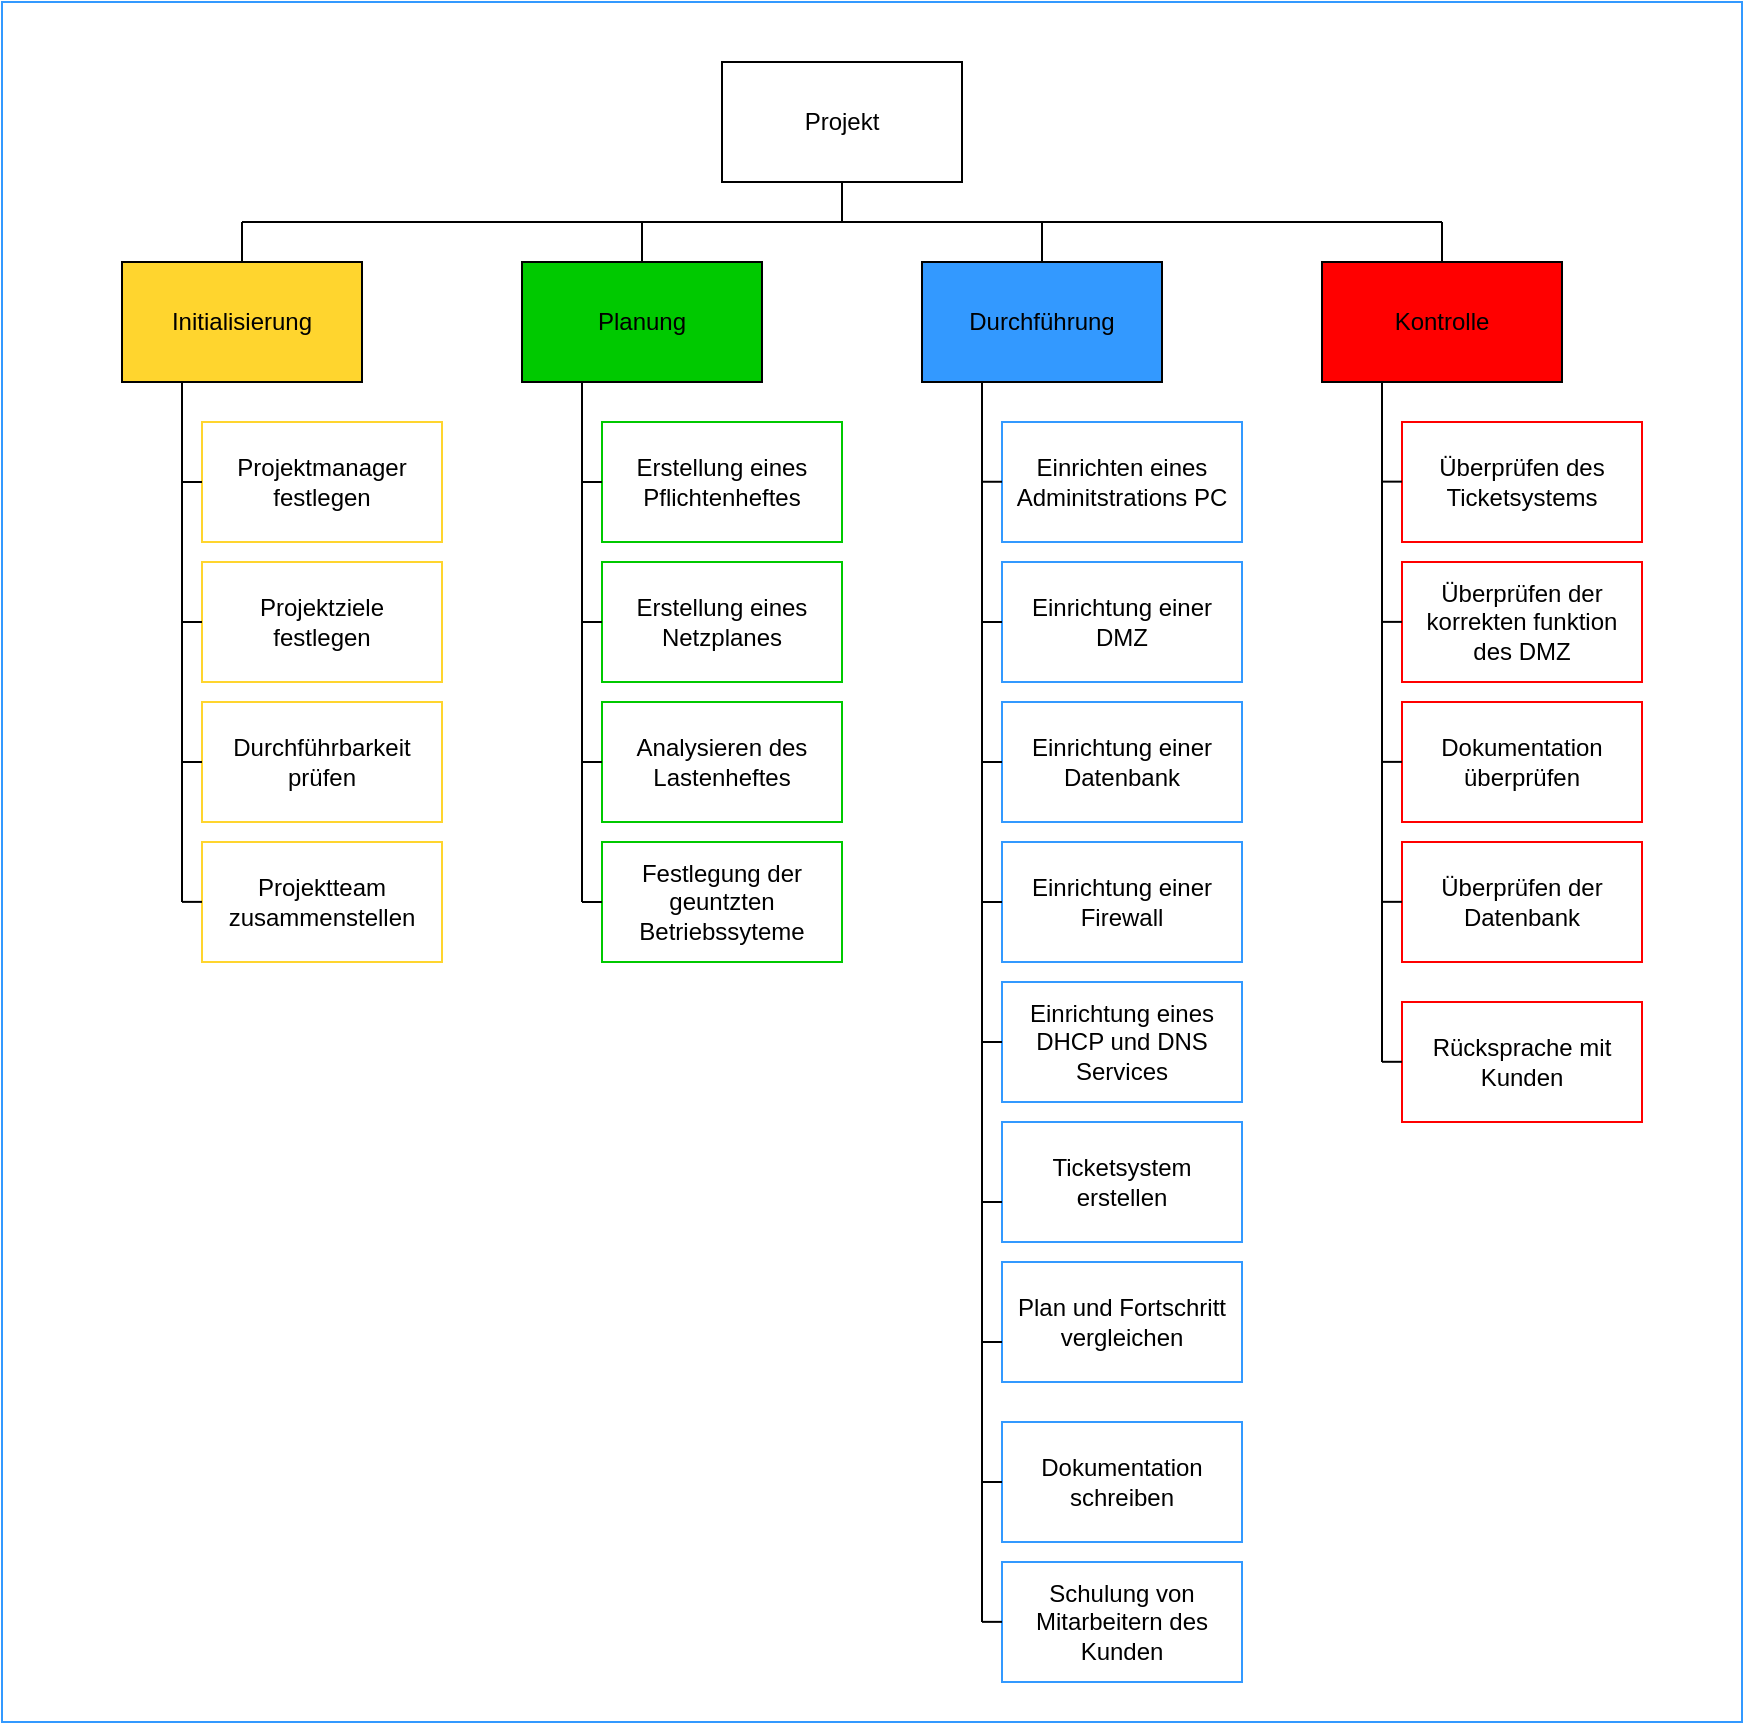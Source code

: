 <mxfile version="15.8.3"><diagram id="4LkO6gU7XlUfmfunO3_P" name="Page-1"><mxGraphModel dx="1422" dy="780" grid="1" gridSize="10" guides="1" tooltips="1" connect="1" arrows="1" fold="1" page="1" pageScale="1" pageWidth="827" pageHeight="1169" math="0" shadow="0"><root><mxCell id="0"/><mxCell id="1" parent="0"/><mxCell id="lVji3-vMwO6--En8SLaD-69" value="" style="rounded=0;whiteSpace=wrap;html=1;strokeColor=#3399FF;fillColor=#FFFFFF;" vertex="1" parent="1"><mxGeometry x="60" y="110" width="870" height="860" as="geometry"/></mxCell><mxCell id="lVji3-vMwO6--En8SLaD-1" value="Projekt" style="rounded=0;whiteSpace=wrap;html=1;" vertex="1" parent="1"><mxGeometry x="420" y="140" width="120" height="60" as="geometry"/></mxCell><mxCell id="lVji3-vMwO6--En8SLaD-2" value="Initialisierung" style="whiteSpace=wrap;html=1;fillColor=#FFD52E;strokeColor=#000000;" vertex="1" parent="1"><mxGeometry x="120" y="240" width="120" height="60" as="geometry"/></mxCell><mxCell id="lVji3-vMwO6--En8SLaD-3" value="Projektmanager festlegen" style="whiteSpace=wrap;html=1;strokeColor=#FFD52E;" vertex="1" parent="1"><mxGeometry x="160" y="320" width="120" height="60" as="geometry"/></mxCell><mxCell id="lVji3-vMwO6--En8SLaD-5" value="&lt;div&gt;Projektziele&lt;/div&gt;&lt;div&gt;festlegen&lt;/div&gt;" style="whiteSpace=wrap;html=1;strokeColor=#FFD52E;" vertex="1" parent="1"><mxGeometry x="160" y="390" width="120" height="60" as="geometry"/></mxCell><mxCell id="lVji3-vMwO6--En8SLaD-6" value="Durchführbarkeit prüfen" style="whiteSpace=wrap;html=1;strokeColor=#FFD52E;" vertex="1" parent="1"><mxGeometry x="160" y="460" width="120" height="60" as="geometry"/></mxCell><mxCell id="lVji3-vMwO6--En8SLaD-7" value="Planung" style="rounded=0;whiteSpace=wrap;html=1;fillColor=#00C900;" vertex="1" parent="1"><mxGeometry x="320" y="240" width="120" height="60" as="geometry"/></mxCell><mxCell id="lVji3-vMwO6--En8SLaD-8" value="Dokumentation schreiben" style="rounded=0;whiteSpace=wrap;html=1;strokeColor=#3399FF;" vertex="1" parent="1"><mxGeometry x="560" y="820" width="120" height="60" as="geometry"/></mxCell><mxCell id="lVji3-vMwO6--En8SLaD-9" value="Plan und Fortschritt vergleichen" style="rounded=0;whiteSpace=wrap;html=1;strokeColor=#3399FF;" vertex="1" parent="1"><mxGeometry x="560" y="740" width="120" height="60" as="geometry"/></mxCell><mxCell id="lVji3-vMwO6--En8SLaD-10" value="Durchführung" style="rounded=0;whiteSpace=wrap;html=1;fillColor=#3399FF;" vertex="1" parent="1"><mxGeometry x="520" y="240" width="120" height="60" as="geometry"/></mxCell><mxCell id="lVji3-vMwO6--En8SLaD-11" value="Analysieren des Lastenheftes" style="rounded=0;whiteSpace=wrap;html=1;strokeColor=#00C900;" vertex="1" parent="1"><mxGeometry x="360" y="460" width="120" height="60" as="geometry"/></mxCell><mxCell id="lVji3-vMwO6--En8SLaD-12" value="Erstellung eines Netzplanes" style="rounded=0;whiteSpace=wrap;html=1;strokeColor=#00C900;" vertex="1" parent="1"><mxGeometry x="360" y="390" width="120" height="60" as="geometry"/></mxCell><mxCell id="lVji3-vMwO6--En8SLaD-13" value="Erstellung eines Pflichtenheftes" style="rounded=0;whiteSpace=wrap;html=1;strokeColor=#00C900;" vertex="1" parent="1"><mxGeometry x="360" y="320" width="120" height="60" as="geometry"/></mxCell><mxCell id="lVji3-vMwO6--En8SLaD-15" value="Einrichten eines Adminitstrations PC " style="rounded=0;whiteSpace=wrap;html=1;strokeColor=#3399FF;" vertex="1" parent="1"><mxGeometry x="560" y="320" width="120" height="60" as="geometry"/></mxCell><mxCell id="lVji3-vMwO6--En8SLaD-18" value="Ticketsystem erstellen" style="rounded=0;whiteSpace=wrap;html=1;strokeColor=#3399FF;" vertex="1" parent="1"><mxGeometry x="560" y="670" width="120" height="60" as="geometry"/></mxCell><mxCell id="lVji3-vMwO6--En8SLaD-19" value="Festlegung der geuntzten Betriebssyteme" style="rounded=0;whiteSpace=wrap;html=1;strokeColor=#00C900;" vertex="1" parent="1"><mxGeometry x="360" y="530" width="120" height="60" as="geometry"/></mxCell><mxCell id="lVji3-vMwO6--En8SLaD-20" value="Einrichtung einer DMZ" style="rounded=0;whiteSpace=wrap;html=1;strokeColor=#3399FF;" vertex="1" parent="1"><mxGeometry x="560" y="390" width="120" height="60" as="geometry"/></mxCell><mxCell id="lVji3-vMwO6--En8SLaD-21" value="Einrichtung einer Datenbank" style="rounded=0;whiteSpace=wrap;html=1;strokeColor=#3399FF;" vertex="1" parent="1"><mxGeometry x="560" y="460" width="120" height="60" as="geometry"/></mxCell><mxCell id="lVji3-vMwO6--En8SLaD-22" value="Einrichtung eines DHCP und DNS Services" style="rounded=0;whiteSpace=wrap;html=1;strokeColor=#3399FF;" vertex="1" parent="1"><mxGeometry x="560" y="600" width="120" height="60" as="geometry"/></mxCell><mxCell id="lVji3-vMwO6--En8SLaD-23" value="Einrichtung einer Firewall " style="rounded=0;whiteSpace=wrap;html=1;strokeColor=#3399FF;" vertex="1" parent="1"><mxGeometry x="560" y="530" width="120" height="60" as="geometry"/></mxCell><mxCell id="lVji3-vMwO6--En8SLaD-26" value="Kontrolle" style="rounded=0;whiteSpace=wrap;html=1;fillColor=#FF0000;" vertex="1" parent="1"><mxGeometry x="720" y="240" width="120" height="60" as="geometry"/></mxCell><mxCell id="lVji3-vMwO6--En8SLaD-27" value="Überprüfen des Ticketsystems" style="rounded=0;whiteSpace=wrap;html=1;strokeColor=#FF0000;" vertex="1" parent="1"><mxGeometry x="760" y="320" width="120" height="60" as="geometry"/></mxCell><mxCell id="lVji3-vMwO6--En8SLaD-28" value="Überprüfen der korrekten funktion des DMZ" style="rounded=0;whiteSpace=wrap;html=1;strokeColor=#FF0000;" vertex="1" parent="1"><mxGeometry x="760" y="390" width="120" height="60" as="geometry"/></mxCell><mxCell id="lVji3-vMwO6--En8SLaD-29" value="Dokumentation überprüfen" style="rounded=0;whiteSpace=wrap;html=1;strokeColor=#FF0000;" vertex="1" parent="1"><mxGeometry x="760" y="460" width="120" height="60" as="geometry"/></mxCell><mxCell id="lVji3-vMwO6--En8SLaD-30" value="" style="endArrow=none;html=1;rounded=0;entryX=0.25;entryY=1;entryDx=0;entryDy=0;" edge="1" parent="1" target="lVji3-vMwO6--En8SLaD-2"><mxGeometry width="50" height="50" relative="1" as="geometry"><mxPoint x="150" y="560" as="sourcePoint"/><mxPoint x="320" y="480" as="targetPoint"/></mxGeometry></mxCell><mxCell id="lVji3-vMwO6--En8SLaD-31" value="" style="endArrow=none;html=1;rounded=0;entryX=0;entryY=0.5;entryDx=0;entryDy=0;" edge="1" parent="1" target="lVji3-vMwO6--En8SLaD-3"><mxGeometry width="50" height="50" relative="1" as="geometry"><mxPoint x="150" y="350" as="sourcePoint"/><mxPoint x="260" y="400" as="targetPoint"/></mxGeometry></mxCell><mxCell id="lVji3-vMwO6--En8SLaD-32" value="" style="endArrow=none;html=1;rounded=0;exitX=0;exitY=0.5;exitDx=0;exitDy=0;" edge="1" parent="1" source="lVji3-vMwO6--En8SLaD-5"><mxGeometry width="50" height="50" relative="1" as="geometry"><mxPoint x="210" y="450" as="sourcePoint"/><mxPoint x="150" y="420" as="targetPoint"/></mxGeometry></mxCell><mxCell id="lVji3-vMwO6--En8SLaD-33" value="" style="endArrow=none;html=1;rounded=0;entryX=0;entryY=0.5;entryDx=0;entryDy=0;" edge="1" parent="1" target="lVji3-vMwO6--En8SLaD-6"><mxGeometry width="50" height="50" relative="1" as="geometry"><mxPoint x="150" y="490" as="sourcePoint"/><mxPoint x="160" y="430" as="targetPoint"/></mxGeometry></mxCell><mxCell id="lVji3-vMwO6--En8SLaD-34" value="" style="endArrow=none;html=1;rounded=0;entryX=0.25;entryY=1;entryDx=0;entryDy=0;" edge="1" parent="1" target="lVji3-vMwO6--En8SLaD-7"><mxGeometry width="50" height="50" relative="1" as="geometry"><mxPoint x="350" y="560" as="sourcePoint"/><mxPoint x="320" y="360" as="targetPoint"/></mxGeometry></mxCell><mxCell id="lVji3-vMwO6--En8SLaD-35" value="" style="endArrow=none;html=1;rounded=0;entryX=0;entryY=0.5;entryDx=0;entryDy=0;" edge="1" parent="1" target="lVji3-vMwO6--En8SLaD-13"><mxGeometry width="50" height="50" relative="1" as="geometry"><mxPoint x="350" y="350" as="sourcePoint"/><mxPoint x="320" y="360" as="targetPoint"/></mxGeometry></mxCell><mxCell id="lVji3-vMwO6--En8SLaD-36" value="" style="endArrow=none;html=1;rounded=0;entryX=0;entryY=0.5;entryDx=0;entryDy=0;" edge="1" parent="1" target="lVji3-vMwO6--En8SLaD-12"><mxGeometry width="50" height="50" relative="1" as="geometry"><mxPoint x="350" y="420" as="sourcePoint"/><mxPoint x="370" y="360" as="targetPoint"/></mxGeometry></mxCell><mxCell id="lVji3-vMwO6--En8SLaD-39" value="" style="endArrow=none;html=1;rounded=0;entryX=0;entryY=0.5;entryDx=0;entryDy=0;" edge="1" parent="1" target="lVji3-vMwO6--En8SLaD-19"><mxGeometry width="50" height="50" relative="1" as="geometry"><mxPoint x="350" y="560" as="sourcePoint"/><mxPoint x="370" y="360" as="targetPoint"/></mxGeometry></mxCell><mxCell id="lVji3-vMwO6--En8SLaD-40" value="" style="endArrow=none;html=1;rounded=0;entryX=0;entryY=0.5;entryDx=0;entryDy=0;" edge="1" parent="1" target="lVji3-vMwO6--En8SLaD-11"><mxGeometry width="50" height="50" relative="1" as="geometry"><mxPoint x="350" y="490" as="sourcePoint"/><mxPoint x="370" y="430" as="targetPoint"/></mxGeometry></mxCell><mxCell id="lVji3-vMwO6--En8SLaD-41" value="" style="endArrow=none;html=1;rounded=0;entryX=0.25;entryY=1;entryDx=0;entryDy=0;" edge="1" parent="1" target="lVji3-vMwO6--En8SLaD-10"><mxGeometry width="50" height="50" relative="1" as="geometry"><mxPoint x="550" y="920" as="sourcePoint"/><mxPoint x="510" y="470" as="targetPoint"/></mxGeometry></mxCell><mxCell id="lVji3-vMwO6--En8SLaD-42" value="" style="endArrow=none;html=1;rounded=0;entryX=0;entryY=0.5;entryDx=0;entryDy=0;" edge="1" parent="1"><mxGeometry width="50" height="50" relative="1" as="geometry"><mxPoint x="550" y="420.0" as="sourcePoint"/><mxPoint x="560" y="420.0" as="targetPoint"/></mxGeometry></mxCell><mxCell id="lVji3-vMwO6--En8SLaD-43" value="" style="endArrow=none;html=1;rounded=0;entryX=0;entryY=0.5;entryDx=0;entryDy=0;" edge="1" parent="1"><mxGeometry width="50" height="50" relative="1" as="geometry"><mxPoint x="550" y="490.0" as="sourcePoint"/><mxPoint x="560" y="490.0" as="targetPoint"/></mxGeometry></mxCell><mxCell id="lVji3-vMwO6--En8SLaD-44" value="" style="endArrow=none;html=1;rounded=0;entryX=0;entryY=0.5;entryDx=0;entryDy=0;" edge="1" parent="1"><mxGeometry width="50" height="50" relative="1" as="geometry"><mxPoint x="550" y="630.0" as="sourcePoint"/><mxPoint x="560" y="630.0" as="targetPoint"/></mxGeometry></mxCell><mxCell id="lVji3-vMwO6--En8SLaD-45" value="" style="endArrow=none;html=1;rounded=0;entryX=0;entryY=0.5;entryDx=0;entryDy=0;" edge="1" parent="1"><mxGeometry width="50" height="50" relative="1" as="geometry"><mxPoint x="550" y="560.0" as="sourcePoint"/><mxPoint x="560" y="560.0" as="targetPoint"/></mxGeometry></mxCell><mxCell id="lVji3-vMwO6--En8SLaD-46" value="" style="endArrow=none;html=1;rounded=0;entryX=0;entryY=0.5;entryDx=0;entryDy=0;" edge="1" parent="1"><mxGeometry width="50" height="50" relative="1" as="geometry"><mxPoint x="550" y="349.88" as="sourcePoint"/><mxPoint x="560" y="349.88" as="targetPoint"/></mxGeometry></mxCell><mxCell id="lVji3-vMwO6--En8SLaD-48" value="" style="endArrow=none;html=1;rounded=0;entryX=0;entryY=0.5;entryDx=0;entryDy=0;" edge="1" parent="1"><mxGeometry width="50" height="50" relative="1" as="geometry"><mxPoint x="550" y="710.0" as="sourcePoint"/><mxPoint x="560" y="710.0" as="targetPoint"/></mxGeometry></mxCell><mxCell id="lVji3-vMwO6--En8SLaD-49" value="" style="endArrow=none;html=1;rounded=0;entryX=0;entryY=0.5;entryDx=0;entryDy=0;" edge="1" parent="1"><mxGeometry width="50" height="50" relative="1" as="geometry"><mxPoint x="550" y="850.0" as="sourcePoint"/><mxPoint x="560" y="850.0" as="targetPoint"/></mxGeometry></mxCell><mxCell id="lVji3-vMwO6--En8SLaD-50" value="" style="endArrow=none;html=1;rounded=0;entryX=0;entryY=0.5;entryDx=0;entryDy=0;" edge="1" parent="1"><mxGeometry width="50" height="50" relative="1" as="geometry"><mxPoint x="550" y="780.0" as="sourcePoint"/><mxPoint x="560" y="780.0" as="targetPoint"/></mxGeometry></mxCell><mxCell id="lVji3-vMwO6--En8SLaD-51" value="" style="endArrow=none;html=1;rounded=0;entryX=0.25;entryY=1;entryDx=0;entryDy=0;" edge="1" parent="1" target="lVji3-vMwO6--En8SLaD-26"><mxGeometry width="50" height="50" relative="1" as="geometry"><mxPoint x="750" y="640" as="sourcePoint"/><mxPoint x="770" y="440" as="targetPoint"/></mxGeometry></mxCell><mxCell id="lVji3-vMwO6--En8SLaD-52" value="" style="endArrow=none;html=1;rounded=0;entryX=0;entryY=0.5;entryDx=0;entryDy=0;" edge="1" parent="1"><mxGeometry width="50" height="50" relative="1" as="geometry"><mxPoint x="750.0" y="419.94" as="sourcePoint"/><mxPoint x="760.0" y="419.94" as="targetPoint"/></mxGeometry></mxCell><mxCell id="lVji3-vMwO6--En8SLaD-53" value="" style="endArrow=none;html=1;rounded=0;entryX=0;entryY=0.5;entryDx=0;entryDy=0;" edge="1" parent="1"><mxGeometry width="50" height="50" relative="1" as="geometry"><mxPoint x="750.0" y="489.94" as="sourcePoint"/><mxPoint x="760.0" y="489.94" as="targetPoint"/></mxGeometry></mxCell><mxCell id="lVji3-vMwO6--En8SLaD-54" value="" style="endArrow=none;html=1;rounded=0;entryX=0;entryY=0.5;entryDx=0;entryDy=0;" edge="1" parent="1"><mxGeometry width="50" height="50" relative="1" as="geometry"><mxPoint x="750.0" y="349.82" as="sourcePoint"/><mxPoint x="760.0" y="349.82" as="targetPoint"/></mxGeometry></mxCell><mxCell id="lVji3-vMwO6--En8SLaD-55" value="Überprüfen der Datenbank" style="rounded=0;whiteSpace=wrap;html=1;strokeColor=#FF0000;" vertex="1" parent="1"><mxGeometry x="760" y="530" width="120" height="60" as="geometry"/></mxCell><mxCell id="lVji3-vMwO6--En8SLaD-56" value="" style="endArrow=none;html=1;rounded=0;entryX=0;entryY=0.5;entryDx=0;entryDy=0;" edge="1" parent="1"><mxGeometry width="50" height="50" relative="1" as="geometry"><mxPoint x="750" y="559.92" as="sourcePoint"/><mxPoint x="760" y="559.92" as="targetPoint"/></mxGeometry></mxCell><mxCell id="lVji3-vMwO6--En8SLaD-57" value="" style="endArrow=none;html=1;rounded=0;" edge="1" parent="1"><mxGeometry width="50" height="50" relative="1" as="geometry"><mxPoint x="780" y="220" as="sourcePoint"/><mxPoint x="180" y="220" as="targetPoint"/></mxGeometry></mxCell><mxCell id="lVji3-vMwO6--En8SLaD-58" value="" style="endArrow=none;html=1;rounded=0;entryX=0.5;entryY=0;entryDx=0;entryDy=0;" edge="1" parent="1" target="lVji3-vMwO6--En8SLaD-2"><mxGeometry width="50" height="50" relative="1" as="geometry"><mxPoint x="180" y="220" as="sourcePoint"/><mxPoint x="230" y="260" as="targetPoint"/></mxGeometry></mxCell><mxCell id="lVji3-vMwO6--En8SLaD-59" value="" style="endArrow=none;html=1;rounded=0;entryX=0.5;entryY=0;entryDx=0;entryDy=0;" edge="1" parent="1" target="lVji3-vMwO6--En8SLaD-7"><mxGeometry width="50" height="50" relative="1" as="geometry"><mxPoint x="380" y="220" as="sourcePoint"/><mxPoint x="380" y="230" as="targetPoint"/></mxGeometry></mxCell><mxCell id="lVji3-vMwO6--En8SLaD-60" value="" style="endArrow=none;html=1;rounded=0;entryX=0.5;entryY=0;entryDx=0;entryDy=0;" edge="1" parent="1" target="lVji3-vMwO6--En8SLaD-10"><mxGeometry width="50" height="50" relative="1" as="geometry"><mxPoint x="580" y="220" as="sourcePoint"/><mxPoint x="580" y="240" as="targetPoint"/></mxGeometry></mxCell><mxCell id="lVji3-vMwO6--En8SLaD-61" value="" style="endArrow=none;html=1;rounded=0;entryX=0.5;entryY=0;entryDx=0;entryDy=0;" edge="1" parent="1" target="lVji3-vMwO6--En8SLaD-26"><mxGeometry width="50" height="50" relative="1" as="geometry"><mxPoint x="780" y="220" as="sourcePoint"/><mxPoint x="780" y="240" as="targetPoint"/></mxGeometry></mxCell><mxCell id="lVji3-vMwO6--En8SLaD-63" value="" style="endArrow=none;html=1;rounded=0;entryX=0.5;entryY=0;entryDx=0;entryDy=0;" edge="1" parent="1"><mxGeometry width="50" height="50" relative="1" as="geometry"><mxPoint x="480" y="200" as="sourcePoint"/><mxPoint x="480" y="220" as="targetPoint"/></mxGeometry></mxCell><mxCell id="lVji3-vMwO6--En8SLaD-64" value="Rücksprache mit Kunden" style="rounded=0;whiteSpace=wrap;html=1;strokeColor=#FF0000;fillColor=#FFFFFF;" vertex="1" parent="1"><mxGeometry x="760" y="610" width="120" height="60" as="geometry"/></mxCell><mxCell id="lVji3-vMwO6--En8SLaD-65" value="Schulung von Mitarbeitern des Kunden" style="rounded=0;whiteSpace=wrap;html=1;strokeColor=#3399FF;fillColor=#FFFFFF;" vertex="1" parent="1"><mxGeometry x="560" y="890" width="120" height="60" as="geometry"/></mxCell><mxCell id="lVji3-vMwO6--En8SLaD-66" value="" style="endArrow=none;html=1;rounded=0;entryX=0;entryY=0.5;entryDx=0;entryDy=0;" edge="1" parent="1"><mxGeometry width="50" height="50" relative="1" as="geometry"><mxPoint x="550" y="919.93" as="sourcePoint"/><mxPoint x="560" y="919.93" as="targetPoint"/></mxGeometry></mxCell><mxCell id="lVji3-vMwO6--En8SLaD-68" value="" style="endArrow=none;html=1;rounded=0;entryX=0;entryY=0.5;entryDx=0;entryDy=0;" edge="1" parent="1"><mxGeometry width="50" height="50" relative="1" as="geometry"><mxPoint x="750" y="639.9" as="sourcePoint"/><mxPoint x="760" y="639.9" as="targetPoint"/></mxGeometry></mxCell><mxCell id="lVji3-vMwO6--En8SLaD-70" value="&lt;div&gt;Projektteam&lt;/div&gt;&lt;div&gt;zusammenstellen&lt;/div&gt;" style="whiteSpace=wrap;html=1;strokeColor=#FFD52E;" vertex="1" parent="1"><mxGeometry x="160" y="530" width="120" height="60" as="geometry"/></mxCell><mxCell id="lVji3-vMwO6--En8SLaD-71" value="" style="endArrow=none;html=1;rounded=0;entryX=0;entryY=0.5;entryDx=0;entryDy=0;" edge="1" parent="1"><mxGeometry width="50" height="50" relative="1" as="geometry"><mxPoint x="150" y="559.94" as="sourcePoint"/><mxPoint x="160" y="559.94" as="targetPoint"/></mxGeometry></mxCell></root></mxGraphModel></diagram></mxfile>